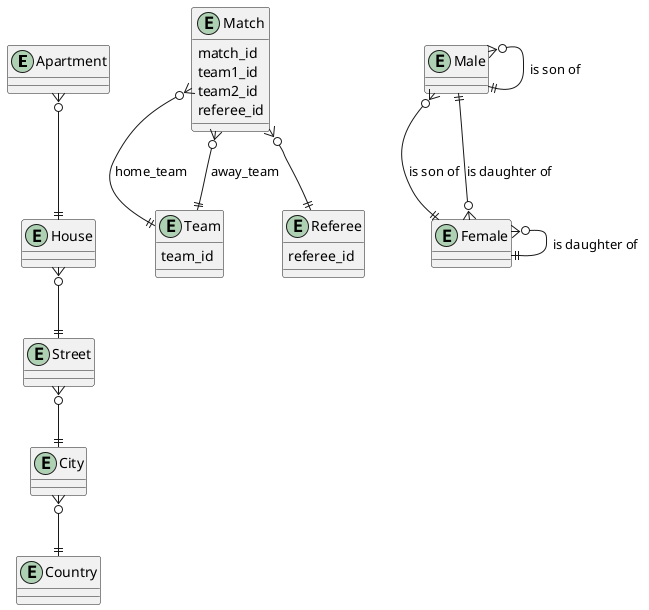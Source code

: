 @startuml Location and Relationships
entity "Apartment" {

}

entity "House" {
}

entity "Street" {

}

entity "City" {

}

entity "Country" {

}

entity "Team" {
  team_id
}

entity "Referee" {
    referee_id
}

entity "Match" {
  match_id
  team1_id
  team2_id
  referee_id
}

entity Male {
}

entity Female {
}

Apartment }o--|| House
House }o--|| Street
Street }o--|| City
City }o--|| Country

Match }o--|| Team : home_team
Match }o--|| Team : away_team
Match }o--|| Referee

Male }o--|| Male : is son of
Male }o--|| Female : is son of
Female }o--|| Male : is daughter of
Female }o--|| Female : is daughter of

@enduml
